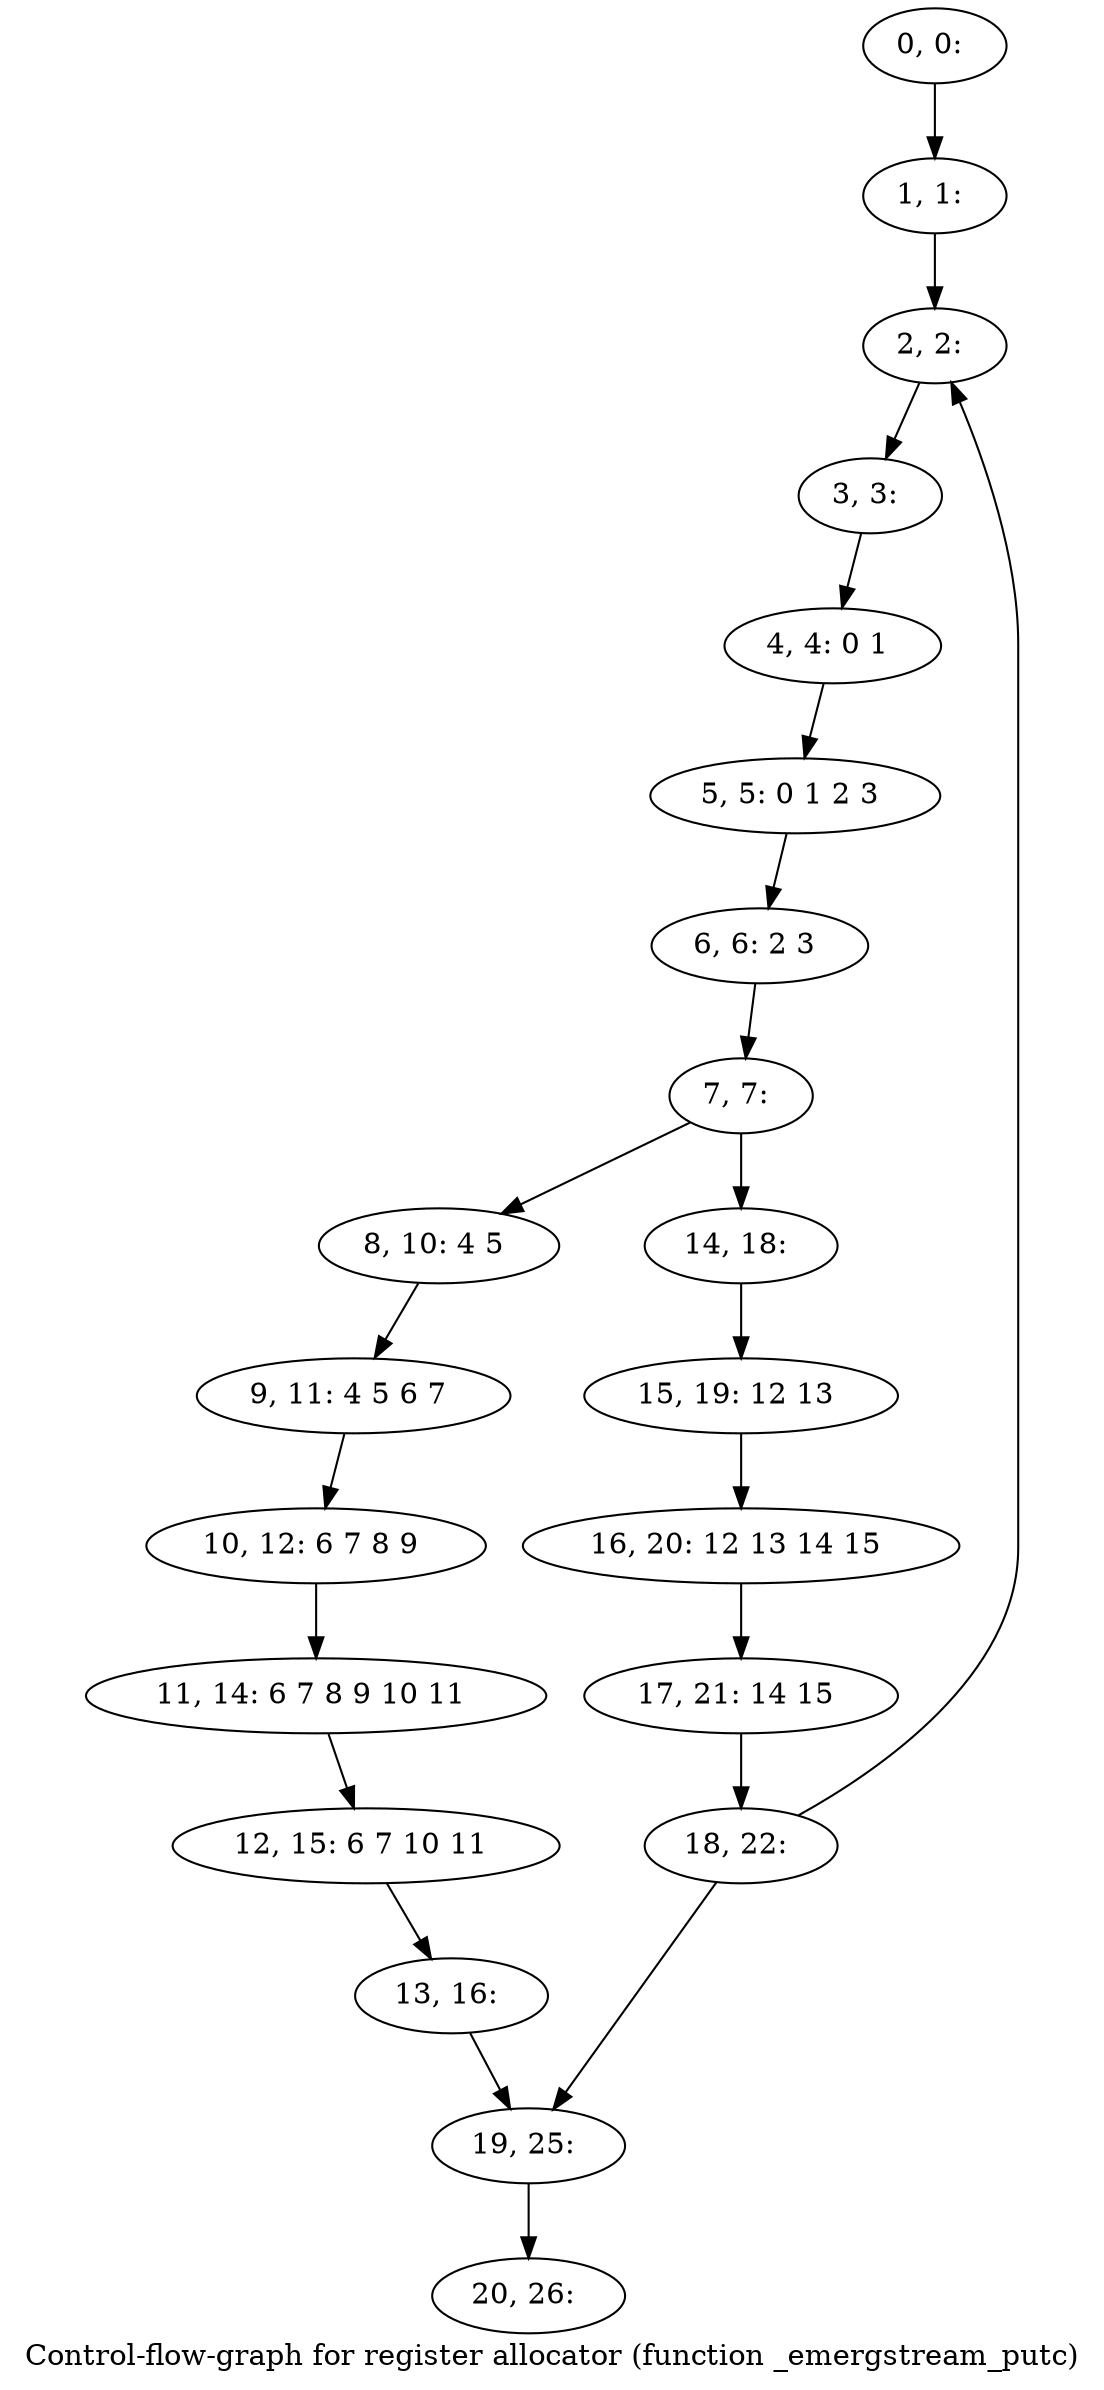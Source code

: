 digraph G {
graph [label="Control-flow-graph for register allocator (function _emergstream_putc)"]
0[label="0, 0: "];
1[label="1, 1: "];
2[label="2, 2: "];
3[label="3, 3: "];
4[label="4, 4: 0 1 "];
5[label="5, 5: 0 1 2 3 "];
6[label="6, 6: 2 3 "];
7[label="7, 7: "];
8[label="8, 10: 4 5 "];
9[label="9, 11: 4 5 6 7 "];
10[label="10, 12: 6 7 8 9 "];
11[label="11, 14: 6 7 8 9 10 11 "];
12[label="12, 15: 6 7 10 11 "];
13[label="13, 16: "];
14[label="14, 18: "];
15[label="15, 19: 12 13 "];
16[label="16, 20: 12 13 14 15 "];
17[label="17, 21: 14 15 "];
18[label="18, 22: "];
19[label="19, 25: "];
20[label="20, 26: "];
0->1 ;
1->2 ;
2->3 ;
3->4 ;
4->5 ;
5->6 ;
6->7 ;
7->8 ;
7->14 ;
8->9 ;
9->10 ;
10->11 ;
11->12 ;
12->13 ;
13->19 ;
14->15 ;
15->16 ;
16->17 ;
17->18 ;
18->19 ;
18->2 ;
19->20 ;
}
